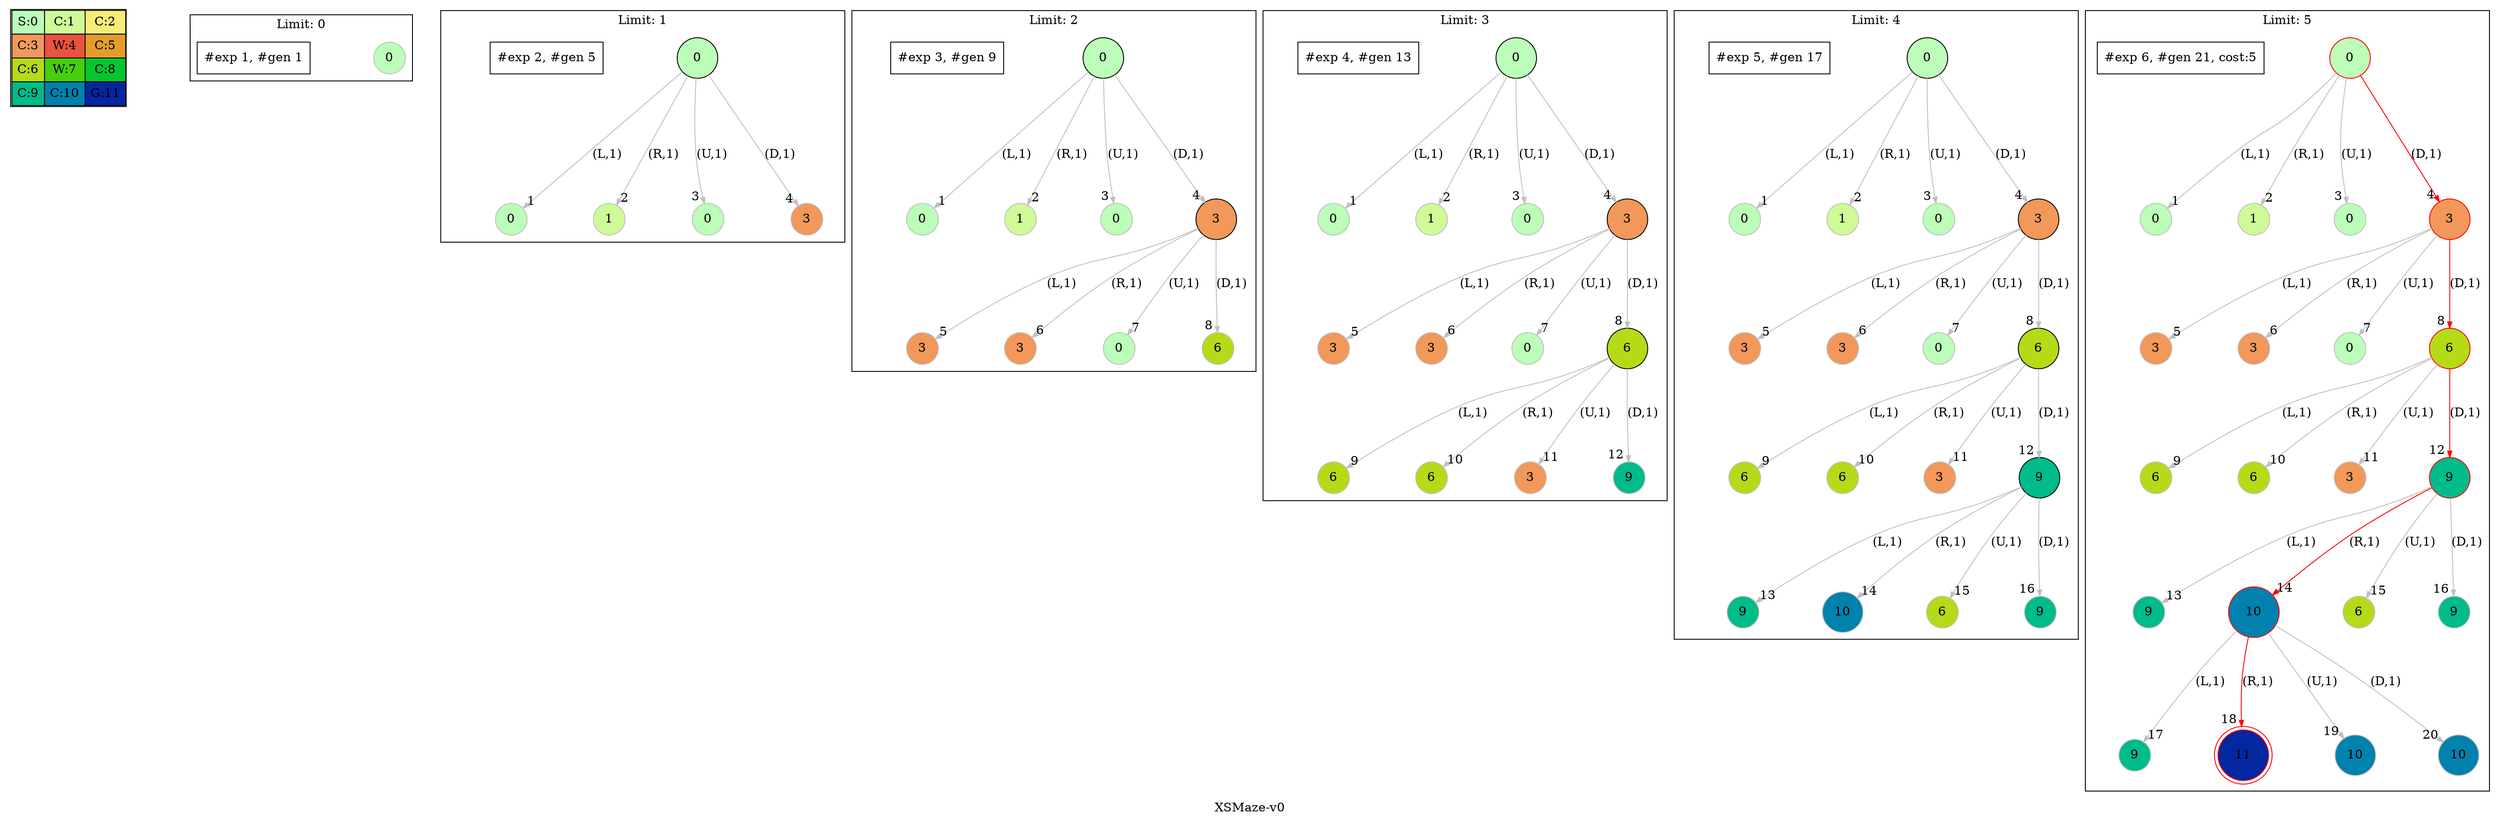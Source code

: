 digraph XSMaze { label="XSMaze-v0" nodesep=1 ranksep="1.2" node [shape=circle] edge [arrowsize=0.7] 
subgraph MAP {label=Map;map [shape=plaintext label=<<table border="1" cellpadding="5" cellspacing="0" cellborder="1"><tr><td bgcolor="0.32745098 0.267733   0.99083125 1.        ">S:0</td><td bgcolor="0.24117647 0.39545121 0.97940977 1.        ">C:1</td><td bgcolor="0.15490196 0.51591783 0.96349314 1.        ">C:2</td></tr><tr><td bgcolor="0.06862745 0.62692381 0.94315443 1.        ">C:3</td><td bgcolor="0.01764706 0.72643357 0.91848699 1.        ">W:4</td><td bgcolor="0.10392157 0.81262237 0.88960401 1.        ">C:5</td></tr><tr><td bgcolor="0.19803922 0.88960401 0.8534438  1.        ">C:6</td><td bgcolor="0.28431373 0.94315443 0.81619691 1.        ">W:7</td><td bgcolor="0.37058824 0.97940977 0.77520398 1.        ">C:8</td></tr><tr><td bgcolor="0.45686275 0.99770518 0.73065313 1.        ">C:9</td><td bgcolor="0.54313725 0.99770518 0.68274886 1.        ">C:10</td><td bgcolor="0.62941176 0.97940977 0.63171101 1.        ">G:11</td></tr></table>>]} 
subgraph cluster0 { label="Limit: 0"    "0_0" [label=0 style=filled color=grey fillcolor="0.32745098 0.267733   0.99083125 1.        " ];   "#exp 1, #gen 1" [ shape=box ]; }
subgraph cluster1 { label="Limit: 1"    "1_0" [label=0 style=filled color=grey fillcolor="0.32745098 0.267733   0.99083125 1.        " ];  
"1_0" [label=" 0 " style=filled color=black fillcolor="0.32745098 0.267733   0.99083125 1.        " ];  "1_0.0-0" [label=0 style=filled color=grey fillcolor="0.32745098 0.267733   0.99083125 1.        " ];   "1_0" -> "1_0.0-0" [label="(L,1)" headlabel=" 1 " color=grey ]; 
"1_0.1-1" [label=1 style=filled color=grey fillcolor="0.24117647 0.39545121 0.97940977 1.        " ];   "1_0" -> "1_0.1-1" [label="(R,1)" headlabel=" 2 " color=grey ]; 
"1_0.0-2" [label=0 style=filled color=grey fillcolor="0.32745098 0.267733   0.99083125 1.        " ];   "1_0" -> "1_0.0-2" [label="(U,1)" headlabel=" 3 " color=grey ]; 
"1_0.3-3" [label=3 style=filled color=grey fillcolor="0.06862745 0.62692381 0.94315443 1.        " ];   "1_0" -> "1_0.3-3" [label="(D,1)" headlabel=" 4 " color=grey ];  "#exp 2, #gen 5" [ shape=box ]; }
subgraph cluster2 { label="Limit: 2"    "2_0" [label=0 style=filled color=grey fillcolor="0.32745098 0.267733   0.99083125 1.        " ];  
"2_0" [label=" 0 " style=filled color=black fillcolor="0.32745098 0.267733   0.99083125 1.        " ];  "2_0.0-0" [label=0 style=filled color=grey fillcolor="0.32745098 0.267733   0.99083125 1.        " ];   "2_0" -> "2_0.0-0" [label="(L,1)" headlabel=" 1 " color=grey ]; 
"2_0.1-1" [label=1 style=filled color=grey fillcolor="0.24117647 0.39545121 0.97940977 1.        " ];   "2_0" -> "2_0.1-1" [label="(R,1)" headlabel=" 2 " color=grey ]; 
"2_0.0-2" [label=0 style=filled color=grey fillcolor="0.32745098 0.267733   0.99083125 1.        " ];   "2_0" -> "2_0.0-2" [label="(U,1)" headlabel=" 3 " color=grey ]; 
"2_0.3-3" [label=3 style=filled color=grey fillcolor="0.06862745 0.62692381 0.94315443 1.        " ];   "2_0" -> "2_0.3-3" [label="(D,1)" headlabel=" 4 " color=grey ]; 
"2_0.3-3" [label=" 3 " style=filled color=black fillcolor="0.06862745 0.62692381 0.94315443 1.        " ];  "2_0.3.3-0" [label=3 style=filled color=grey fillcolor="0.06862745 0.62692381 0.94315443 1.        " ];   "2_0.3-3" -> "2_0.3.3-0" [label="(L,1)" headlabel=" 5 " color=grey ]; 
"2_0.3.3-1" [label=3 style=filled color=grey fillcolor="0.06862745 0.62692381 0.94315443 1.        " ];   "2_0.3-3" -> "2_0.3.3-1" [label="(R,1)" headlabel=" 6 " color=grey ]; 
"2_0.3.0-2" [label=0 style=filled color=grey fillcolor="0.32745098 0.267733   0.99083125 1.        " ];   "2_0.3-3" -> "2_0.3.0-2" [label="(U,1)" headlabel=" 7 " color=grey ]; 
"2_0.3.6-3" [label=6 style=filled color=grey fillcolor="0.19803922 0.88960401 0.8534438  1.        " ];   "2_0.3-3" -> "2_0.3.6-3" [label="(D,1)" headlabel=" 8 " color=grey ];  "#exp 3, #gen 9" [ shape=box ]; }
subgraph cluster3 { label="Limit: 3"    "3_0" [label=0 style=filled color=grey fillcolor="0.32745098 0.267733   0.99083125 1.        " ];  
"3_0" [label=" 0 " style=filled color=black fillcolor="0.32745098 0.267733   0.99083125 1.        " ];  "3_0.0-0" [label=0 style=filled color=grey fillcolor="0.32745098 0.267733   0.99083125 1.        " ];   "3_0" -> "3_0.0-0" [label="(L,1)" headlabel=" 1 " color=grey ]; 
"3_0.1-1" [label=1 style=filled color=grey fillcolor="0.24117647 0.39545121 0.97940977 1.        " ];   "3_0" -> "3_0.1-1" [label="(R,1)" headlabel=" 2 " color=grey ]; 
"3_0.0-2" [label=0 style=filled color=grey fillcolor="0.32745098 0.267733   0.99083125 1.        " ];   "3_0" -> "3_0.0-2" [label="(U,1)" headlabel=" 3 " color=grey ]; 
"3_0.3-3" [label=3 style=filled color=grey fillcolor="0.06862745 0.62692381 0.94315443 1.        " ];   "3_0" -> "3_0.3-3" [label="(D,1)" headlabel=" 4 " color=grey ]; 
"3_0.3-3" [label=" 3 " style=filled color=black fillcolor="0.06862745 0.62692381 0.94315443 1.        " ];  "3_0.3.3-0" [label=3 style=filled color=grey fillcolor="0.06862745 0.62692381 0.94315443 1.        " ];   "3_0.3-3" -> "3_0.3.3-0" [label="(L,1)" headlabel=" 5 " color=grey ]; 
"3_0.3.3-1" [label=3 style=filled color=grey fillcolor="0.06862745 0.62692381 0.94315443 1.        " ];   "3_0.3-3" -> "3_0.3.3-1" [label="(R,1)" headlabel=" 6 " color=grey ]; 
"3_0.3.0-2" [label=0 style=filled color=grey fillcolor="0.32745098 0.267733   0.99083125 1.        " ];   "3_0.3-3" -> "3_0.3.0-2" [label="(U,1)" headlabel=" 7 " color=grey ]; 
"3_0.3.6-3" [label=6 style=filled color=grey fillcolor="0.19803922 0.88960401 0.8534438  1.        " ];   "3_0.3-3" -> "3_0.3.6-3" [label="(D,1)" headlabel=" 8 " color=grey ]; 
"3_0.3.6-3" [label=" 6 " style=filled color=black fillcolor="0.19803922 0.88960401 0.8534438  1.        " ];  "3_0.3.6.6-0" [label=6 style=filled color=grey fillcolor="0.19803922 0.88960401 0.8534438  1.        " ];   "3_0.3.6-3" -> "3_0.3.6.6-0" [label="(L,1)" headlabel=" 9 " color=grey ]; 
"3_0.3.6.6-1" [label=6 style=filled color=grey fillcolor="0.19803922 0.88960401 0.8534438  1.        " ];   "3_0.3.6-3" -> "3_0.3.6.6-1" [label="(R,1)" headlabel=" 10 " color=grey ]; 
"3_0.3.6.3-2" [label=3 style=filled color=grey fillcolor="0.06862745 0.62692381 0.94315443 1.        " ];   "3_0.3.6-3" -> "3_0.3.6.3-2" [label="(U,1)" headlabel=" 11 " color=grey ]; 
"3_0.3.6.9-3" [label=9 style=filled color=grey fillcolor="0.45686275 0.99770518 0.73065313 1.        " ];   "3_0.3.6-3" -> "3_0.3.6.9-3" [label="(D,1)" headlabel=" 12 " color=grey ];  "#exp 4, #gen 13" [ shape=box ]; }
subgraph cluster4 { label="Limit: 4"    "4_0" [label=0 style=filled color=grey fillcolor="0.32745098 0.267733   0.99083125 1.        " ];  
"4_0" [label=" 0 " style=filled color=black fillcolor="0.32745098 0.267733   0.99083125 1.        " ];  "4_0.0-0" [label=0 style=filled color=grey fillcolor="0.32745098 0.267733   0.99083125 1.        " ];   "4_0" -> "4_0.0-0" [label="(L,1)" headlabel=" 1 " color=grey ]; 
"4_0.1-1" [label=1 style=filled color=grey fillcolor="0.24117647 0.39545121 0.97940977 1.        " ];   "4_0" -> "4_0.1-1" [label="(R,1)" headlabel=" 2 " color=grey ]; 
"4_0.0-2" [label=0 style=filled color=grey fillcolor="0.32745098 0.267733   0.99083125 1.        " ];   "4_0" -> "4_0.0-2" [label="(U,1)" headlabel=" 3 " color=grey ]; 
"4_0.3-3" [label=3 style=filled color=grey fillcolor="0.06862745 0.62692381 0.94315443 1.        " ];   "4_0" -> "4_0.3-3" [label="(D,1)" headlabel=" 4 " color=grey ]; 
"4_0.3-3" [label=" 3 " style=filled color=black fillcolor="0.06862745 0.62692381 0.94315443 1.        " ];  "4_0.3.3-0" [label=3 style=filled color=grey fillcolor="0.06862745 0.62692381 0.94315443 1.        " ];   "4_0.3-3" -> "4_0.3.3-0" [label="(L,1)" headlabel=" 5 " color=grey ]; 
"4_0.3.3-1" [label=3 style=filled color=grey fillcolor="0.06862745 0.62692381 0.94315443 1.        " ];   "4_0.3-3" -> "4_0.3.3-1" [label="(R,1)" headlabel=" 6 " color=grey ]; 
"4_0.3.0-2" [label=0 style=filled color=grey fillcolor="0.32745098 0.267733   0.99083125 1.        " ];   "4_0.3-3" -> "4_0.3.0-2" [label="(U,1)" headlabel=" 7 " color=grey ]; 
"4_0.3.6-3" [label=6 style=filled color=grey fillcolor="0.19803922 0.88960401 0.8534438  1.        " ];   "4_0.3-3" -> "4_0.3.6-3" [label="(D,1)" headlabel=" 8 " color=grey ]; 
"4_0.3.6-3" [label=" 6 " style=filled color=black fillcolor="0.19803922 0.88960401 0.8534438  1.        " ];  "4_0.3.6.6-0" [label=6 style=filled color=grey fillcolor="0.19803922 0.88960401 0.8534438  1.        " ];   "4_0.3.6-3" -> "4_0.3.6.6-0" [label="(L,1)" headlabel=" 9 " color=grey ]; 
"4_0.3.6.6-1" [label=6 style=filled color=grey fillcolor="0.19803922 0.88960401 0.8534438  1.        " ];   "4_0.3.6-3" -> "4_0.3.6.6-1" [label="(R,1)" headlabel=" 10 " color=grey ]; 
"4_0.3.6.3-2" [label=3 style=filled color=grey fillcolor="0.06862745 0.62692381 0.94315443 1.        " ];   "4_0.3.6-3" -> "4_0.3.6.3-2" [label="(U,1)" headlabel=" 11 " color=grey ]; 
"4_0.3.6.9-3" [label=9 style=filled color=grey fillcolor="0.45686275 0.99770518 0.73065313 1.        " ];   "4_0.3.6-3" -> "4_0.3.6.9-3" [label="(D,1)" headlabel=" 12 " color=grey ]; 
"4_0.3.6.9-3" [label=" 9 " style=filled color=black fillcolor="0.45686275 0.99770518 0.73065313 1.        " ];  "4_0.3.6.9.9-0" [label=9 style=filled color=grey fillcolor="0.45686275 0.99770518 0.73065313 1.        " ];   "4_0.3.6.9-3" -> "4_0.3.6.9.9-0" [label="(L,1)" headlabel=" 13 " color=grey ]; 
"4_0.3.6.9.10-1" [label=10 style=filled color=grey fillcolor="0.54313725 0.99770518 0.68274886 1.        " ];   "4_0.3.6.9-3" -> "4_0.3.6.9.10-1" [label="(R,1)" headlabel=" 14 " color=grey ]; 
"4_0.3.6.9.6-2" [label=6 style=filled color=grey fillcolor="0.19803922 0.88960401 0.8534438  1.        " ];   "4_0.3.6.9-3" -> "4_0.3.6.9.6-2" [label="(U,1)" headlabel=" 15 " color=grey ]; 
"4_0.3.6.9.9-3" [label=9 style=filled color=grey fillcolor="0.45686275 0.99770518 0.73065313 1.        " ];   "4_0.3.6.9-3" -> "4_0.3.6.9.9-3" [label="(D,1)" headlabel=" 16 " color=grey ];  "#exp 5, #gen 17" [ shape=box ]; }
subgraph cluster5 { label="Limit: 5"    "5_0" [label=0 style=filled color=grey fillcolor="0.32745098 0.267733   0.99083125 1.        " ];  
"5_0" [label=" 0 " style=filled color=black color=red fillcolor="0.32745098 0.267733   0.99083125 1.        " ];  "5_0.0-0" [label=0 style=filled color=grey fillcolor="0.32745098 0.267733   0.99083125 1.        " ];   "5_0" -> "5_0.0-0" [label="(L,1)" headlabel=" 1 " color=grey ]; 
"5_0.1-1" [label=1 style=filled color=grey fillcolor="0.24117647 0.39545121 0.97940977 1.        " ];   "5_0" -> "5_0.1-1" [label="(R,1)" headlabel=" 2 " color=grey ]; 
"5_0.0-2" [label=0 style=filled color=grey fillcolor="0.32745098 0.267733   0.99083125 1.        " ];   "5_0" -> "5_0.0-2" [label="(U,1)" headlabel=" 3 " color=grey ]; 
"5_0.3-3" [label=3 style=filled color=grey color=red fillcolor="0.06862745 0.62692381 0.94315443 1.        " ];   "5_0" -> "5_0.3-3" [label="(D,1)" headlabel=" 4 " color=grey color=red ]; 
"5_0.3-3" [label=" 3 " style=filled color=black color=red fillcolor="0.06862745 0.62692381 0.94315443 1.        " ];  "5_0.3.3-0" [label=3 style=filled color=grey fillcolor="0.06862745 0.62692381 0.94315443 1.        " ];   "5_0.3-3" -> "5_0.3.3-0" [label="(L,1)" headlabel=" 5 " color=grey ]; 
"5_0.3.3-1" [label=3 style=filled color=grey fillcolor="0.06862745 0.62692381 0.94315443 1.        " ];   "5_0.3-3" -> "5_0.3.3-1" [label="(R,1)" headlabel=" 6 " color=grey ]; 
"5_0.3.0-2" [label=0 style=filled color=grey fillcolor="0.32745098 0.267733   0.99083125 1.        " ];   "5_0.3-3" -> "5_0.3.0-2" [label="(U,1)" headlabel=" 7 " color=grey ]; 
"5_0.3.6-3" [label=6 style=filled color=grey color=red fillcolor="0.19803922 0.88960401 0.8534438  1.        " ];   "5_0.3-3" -> "5_0.3.6-3" [label="(D,1)" headlabel=" 8 " color=grey color=red ]; 
"5_0.3.6-3" [label=" 6 " style=filled color=black color=red fillcolor="0.19803922 0.88960401 0.8534438  1.        " ];  "5_0.3.6.6-0" [label=6 style=filled color=grey fillcolor="0.19803922 0.88960401 0.8534438  1.        " ];   "5_0.3.6-3" -> "5_0.3.6.6-0" [label="(L,1)" headlabel=" 9 " color=grey ]; 
"5_0.3.6.6-1" [label=6 style=filled color=grey fillcolor="0.19803922 0.88960401 0.8534438  1.        " ];   "5_0.3.6-3" -> "5_0.3.6.6-1" [label="(R,1)" headlabel=" 10 " color=grey ]; 
"5_0.3.6.3-2" [label=3 style=filled color=grey fillcolor="0.06862745 0.62692381 0.94315443 1.        " ];   "5_0.3.6-3" -> "5_0.3.6.3-2" [label="(U,1)" headlabel=" 11 " color=grey ]; 
"5_0.3.6.9-3" [label=9 style=filled color=grey color=red fillcolor="0.45686275 0.99770518 0.73065313 1.        " ];   "5_0.3.6-3" -> "5_0.3.6.9-3" [label="(D,1)" headlabel=" 12 " color=grey color=red ]; 
"5_0.3.6.9-3" [label=" 9 " style=filled color=black color=red fillcolor="0.45686275 0.99770518 0.73065313 1.        " ];  "5_0.3.6.9.9-0" [label=9 style=filled color=grey fillcolor="0.45686275 0.99770518 0.73065313 1.        " ];   "5_0.3.6.9-3" -> "5_0.3.6.9.9-0" [label="(L,1)" headlabel=" 13 " color=grey ]; 
"5_0.3.6.9.10-1" [label=10 style=filled color=grey color=red fillcolor="0.54313725 0.99770518 0.68274886 1.        " ];   "5_0.3.6.9-3" -> "5_0.3.6.9.10-1" [label="(R,1)" headlabel=" 14 " color=grey color=red ]; 
"5_0.3.6.9.6-2" [label=6 style=filled color=grey fillcolor="0.19803922 0.88960401 0.8534438  1.        " ];   "5_0.3.6.9-3" -> "5_0.3.6.9.6-2" [label="(U,1)" headlabel=" 15 " color=grey ]; 
"5_0.3.6.9.9-3" [label=9 style=filled color=grey fillcolor="0.45686275 0.99770518 0.73065313 1.        " ];   "5_0.3.6.9-3" -> "5_0.3.6.9.9-3" [label="(D,1)" headlabel=" 16 " color=grey ]; 
"5_0.3.6.9.10-1" [label=" 10 " style=filled color=black color=red fillcolor="0.54313725 0.99770518 0.68274886 1.        " ];  "5_0.3.6.9.10.9-0" [label=9 style=filled color=grey fillcolor="0.45686275 0.99770518 0.73065313 1.        " ];   "5_0.3.6.9.10-1" -> "5_0.3.6.9.10.9-0" [label="(L,1)" headlabel=" 17 " color=grey ]; 
"5_0.3.6.9.10.11-1" [label=" 11 " style=filled color=black color=red fillcolor="0.62941176 0.97940977 0.63171101 1.        " peripheries=2]; /*GOALSTATE*/  "5_0.3.6.9.10-1" -> "5_0.3.6.9.10.11-1" [label="(R,1)" headlabel=" 18 " color=grey color=red ]; 
"5_0.3.6.9.10.10-2" [label=10 style=filled color=grey fillcolor="0.54313725 0.99770518 0.68274886 1.        " ];   "5_0.3.6.9.10-1" -> "5_0.3.6.9.10.10-2" [label="(U,1)" headlabel=" 19 " color=grey ]; 
"5_0.3.6.9.10.10-3" [label=10 style=filled color=grey fillcolor="0.54313725 0.99770518 0.68274886 1.        " ];   "5_0.3.6.9.10-1" -> "5_0.3.6.9.10.10-3" [label="(D,1)" headlabel=" 20 " color=grey ]; "#exp 6, #gen 21, cost:5" [ shape=box ]; }
}
